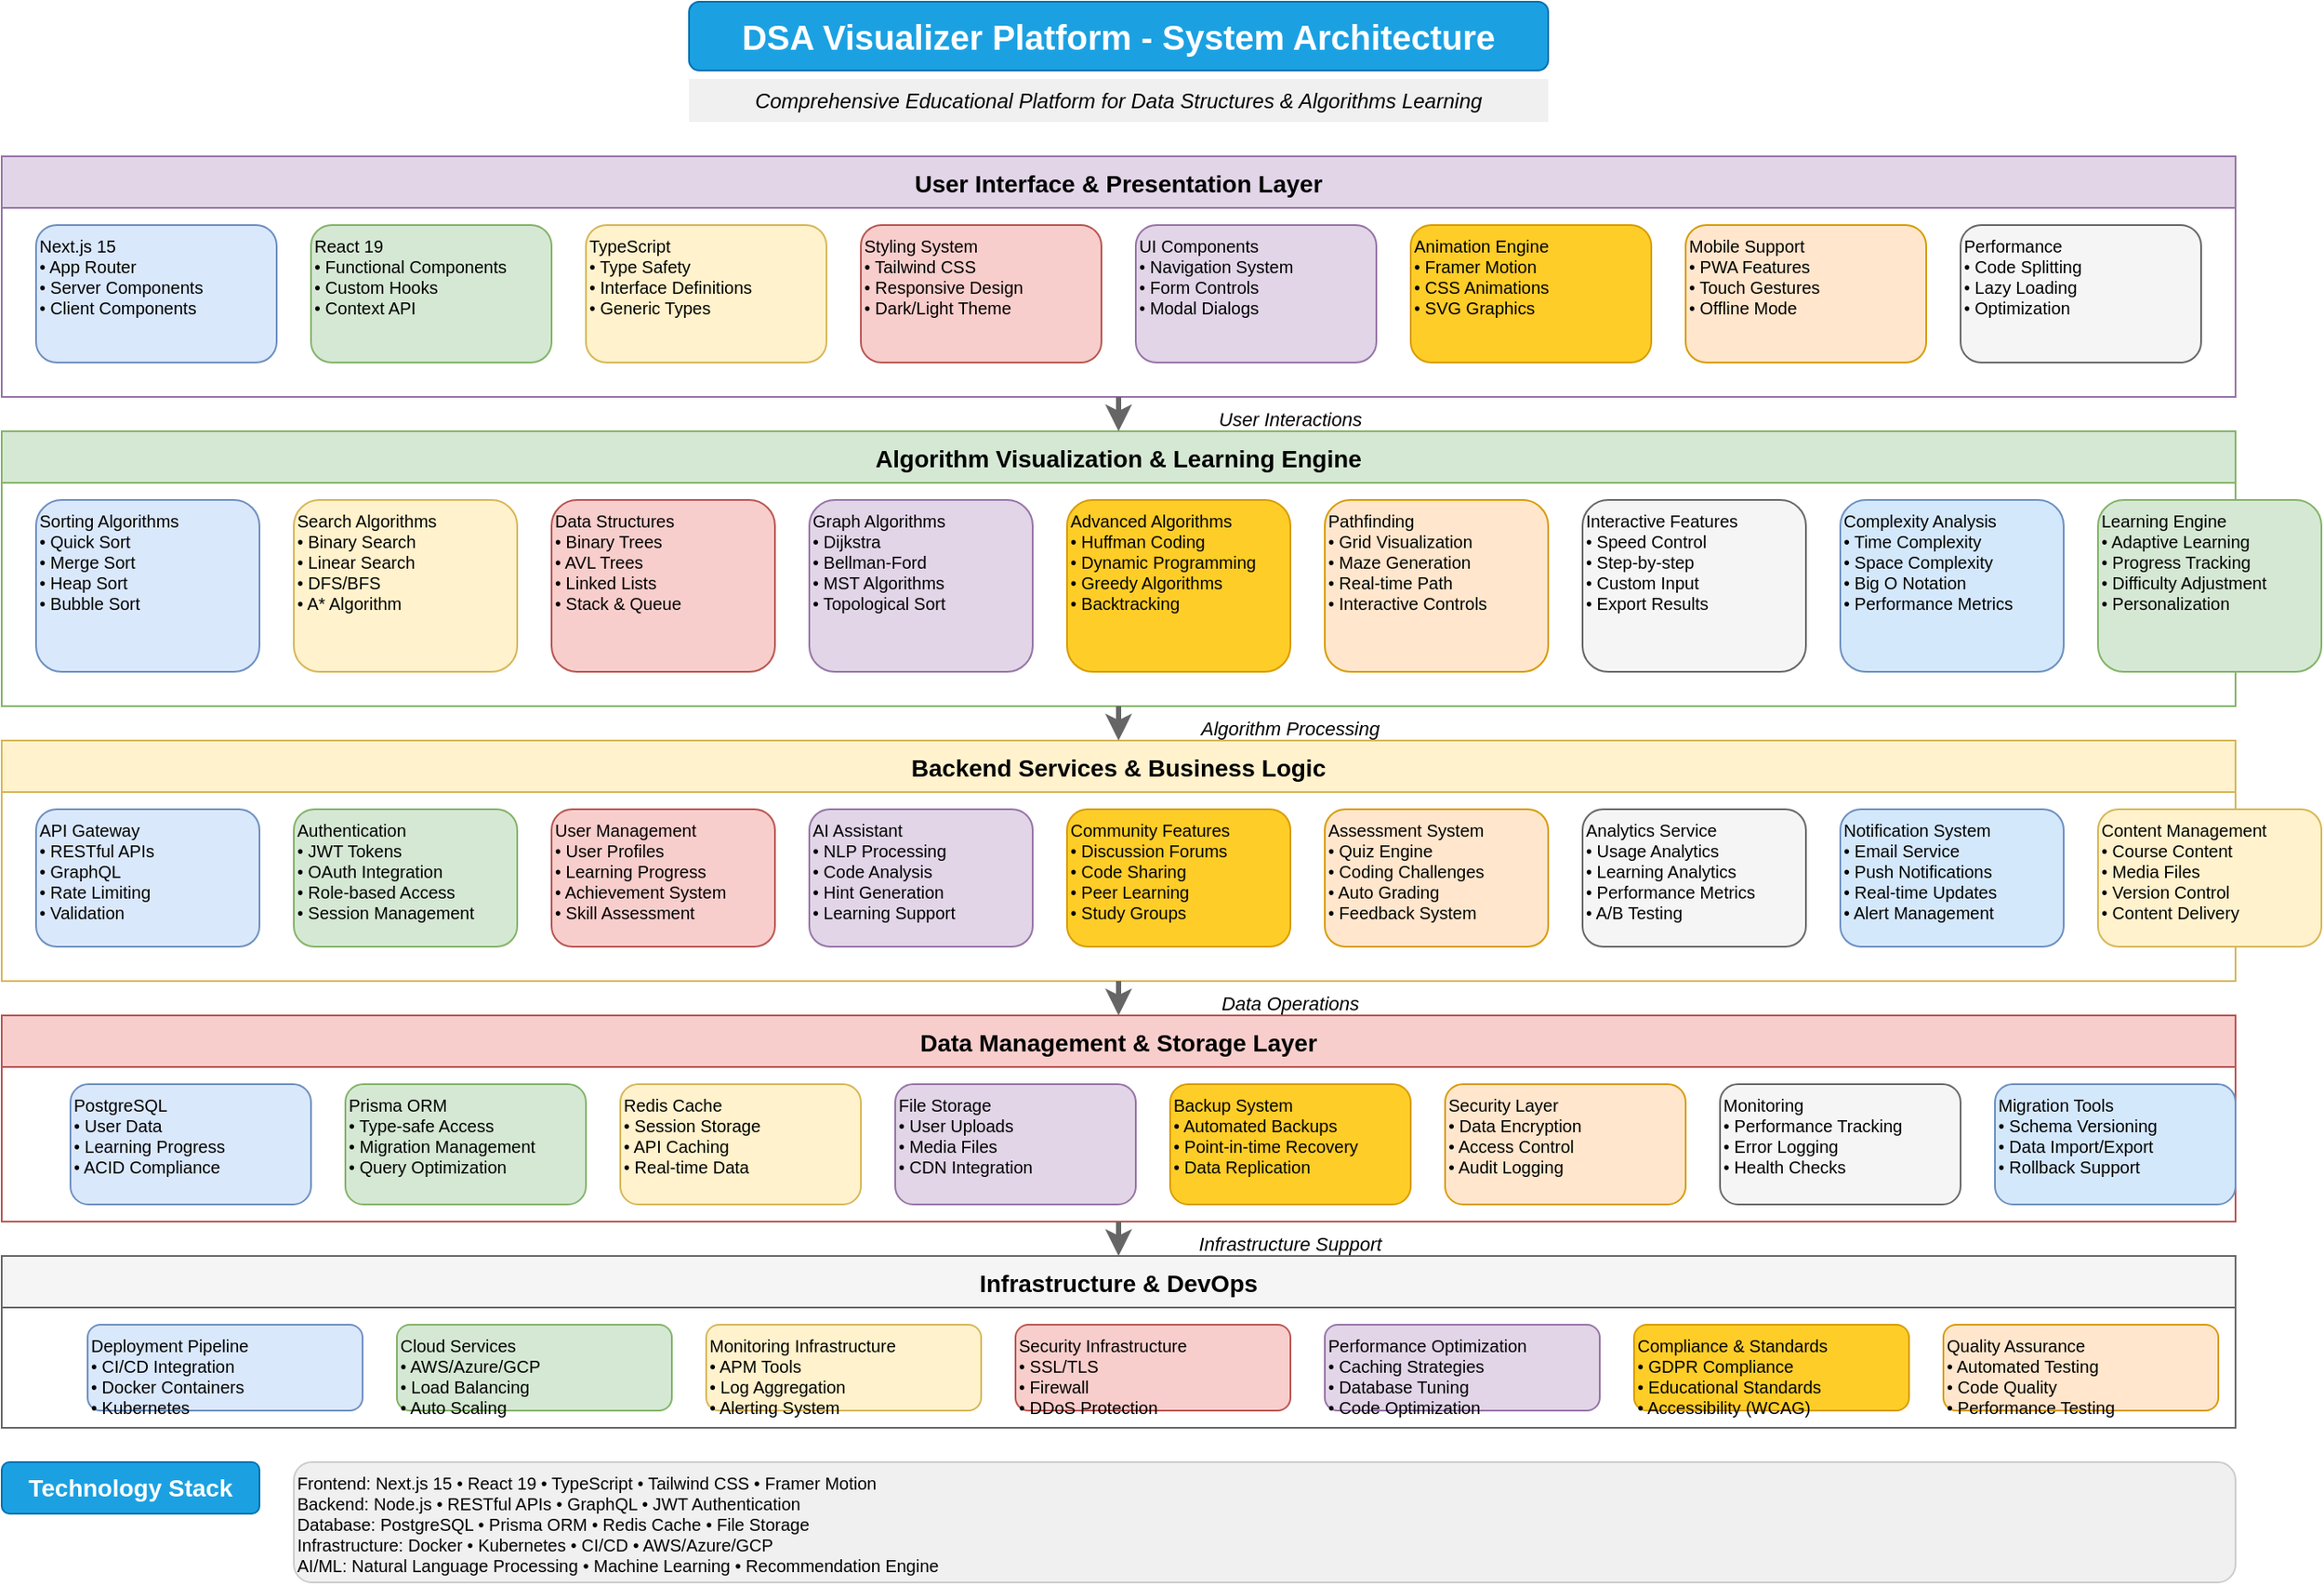 <?xml version="1.0" encoding="UTF-8"?>
<mxfile version="24.0.0" type="device">
  <diagram id="dsa-visualizer-system-architecture" name="DSA Visualizer System Architecture">
    <mxGraphModel dx="1600" dy="900" grid="1" gridSize="10" guides="1" tooltips="1" connect="1" arrows="1" fold="1" page="1" pageScale="1" pageWidth="1400" pageHeight="1000" math="0" shadow="0">
      <root>
        <mxCell id="0"/>
        <mxCell id="1" parent="0"/>
        
        <!-- Title Section -->
        <mxCell id="title" value="DSA Visualizer Platform - System Architecture" style="text;html=1;align=center;verticalAlign=middle;whiteSpace=wrap;rounded=1;fillColor=#1ba1e2;fontColor=#ffffff;fontSize=20;fontStyle=1;strokeColor=#006EAF;" vertex="1" parent="1">
          <mxGeometry x="450" y="20" width="500" height="40" as="geometry"/>
        </mxCell>
        
        <mxCell id="subtitle" value="Comprehensive Educational Platform for Data Structures &amp; Algorithms Learning" style="text;html=1;align=center;verticalAlign=middle;whiteSpace=wrap;rounded=0;fontSize=12;fontStyle=2;fillColor=#f0f0f0;" vertex="1" parent="1">
          <mxGeometry x="450" y="65" width="500" height="25" as="geometry"/>
        </mxCell>
        
        <!-- User Interface Layer -->
        <mxCell id="ui-layer" value="User Interface &amp; Presentation Layer" style="swimlane;startSize=30;fillColor=#e1d5e7;strokeColor=#9673a6;fontSize=14;fontStyle=1;" vertex="1" parent="1">
          <mxGeometry x="50" y="110" width="1300" height="140" as="geometry"/>
        </mxCell>
        
        <mxCell id="nextjs" value="Next.js 15&#xa;• App Router&#xa;• Server Components&#xa;• Client Components" style="rounded=1;whiteSpace=wrap;html=1;fillColor=#dae8fc;strokeColor=#6c8ebf;fontSize=10;align=left;verticalAlign=top;" vertex="1" parent="ui-layer">
          <mxGeometry x="20" y="40" width="140" height="80" as="geometry"/>
        </mxCell>
        
        <mxCell id="react" value="React 19&#xa;• Functional Components&#xa;• Custom Hooks&#xa;• Context API" style="rounded=1;whiteSpace=wrap;html=1;fillColor=#d5e8d4;strokeColor=#82b366;fontSize=10;align=left;verticalAlign=top;" vertex="1" parent="ui-layer">
          <mxGeometry x="180" y="40" width="140" height="80" as="geometry"/>
        </mxCell>
        
        <mxCell id="typescript" value="TypeScript&#xa;• Type Safety&#xa;• Interface Definitions&#xa;• Generic Types" style="rounded=1;whiteSpace=wrap;html=1;fillColor=#fff2cc;strokeColor=#d6b656;fontSize=10;align=left;verticalAlign=top;" vertex="1" parent="ui-layer">
          <mxGeometry x="340" y="40" width="140" height="80" as="geometry"/>
        </mxCell>
        
        <mxCell id="styling" value="Styling System&#xa;• Tailwind CSS&#xa;• Responsive Design&#xa;• Dark/Light Theme" style="rounded=1;whiteSpace=wrap;html=1;fillColor=#f8cecc;strokeColor=#b85450;fontSize=10;align=left;verticalAlign=top;" vertex="1" parent="ui-layer">
          <mxGeometry x="500" y="40" width="140" height="80" as="geometry"/>
        </mxCell>
        
        <mxCell id="ui-components" value="UI Components&#xa;• Navigation System&#xa;• Form Controls&#xa;• Modal Dialogs" style="rounded=1;whiteSpace=wrap;html=1;fillColor=#e1d5e7;strokeColor=#9673a6;fontSize=10;align=left;verticalAlign=top;" vertex="1" parent="ui-layer">
          <mxGeometry x="660" y="40" width="140" height="80" as="geometry"/>
        </mxCell>
        
        <mxCell id="animation" value="Animation Engine&#xa;• Framer Motion&#xa;• CSS Animations&#xa;• SVG Graphics" style="rounded=1;whiteSpace=wrap;html=1;fillColor=#ffcd28;strokeColor=#d79b00;fontSize=10;align=left;verticalAlign=top;" vertex="1" parent="ui-layer">
          <mxGeometry x="820" y="40" width="140" height="80" as="geometry"/>
        </mxCell>
        
        <mxCell id="mobile" value="Mobile Support&#xa;• PWA Features&#xa;• Touch Gestures&#xa;• Offline Mode" style="rounded=1;whiteSpace=wrap;html=1;fillColor=#ffe6cc;strokeColor=#d79b00;fontSize=10;align=left;verticalAlign=top;" vertex="1" parent="ui-layer">
          <mxGeometry x="980" y="40" width="140" height="80" as="geometry"/>
        </mxCell>
        
        <mxCell id="performance-ui" value="Performance&#xa;• Code Splitting&#xa;• Lazy Loading&#xa;• Optimization" style="rounded=1;whiteSpace=wrap;html=1;fillColor=#f5f5f5;strokeColor=#666666;fontSize=10;align=left;verticalAlign=top;" vertex="1" parent="ui-layer">
          <mxGeometry x="1140" y="40" width="140" height="80" as="geometry"/>
        </mxCell>
        
        <!-- Algorithm Visualization Layer -->
        <mxCell id="viz-layer" value="Algorithm Visualization &amp; Learning Engine" style="swimlane;startSize=30;fillColor=#d5e8d4;strokeColor=#82b366;fontSize=14;fontStyle=1;" vertex="1" parent="1">
          <mxGeometry x="50" y="270" width="1300" height="160" as="geometry"/>
        </mxCell>
        
        <mxCell id="sorting" value="Sorting Algorithms&#xa;• Quick Sort&#xa;• Merge Sort&#xa;• Heap Sort&#xa;• Bubble Sort" style="rounded=1;whiteSpace=wrap;html=1;fillColor=#dae8fc;strokeColor=#6c8ebf;fontSize=10;align=left;verticalAlign=top;" vertex="1" parent="viz-layer">
          <mxGeometry x="20" y="40" width="130" height="100" as="geometry"/>
        </mxCell>
        
        <mxCell id="search" value="Search Algorithms&#xa;• Binary Search&#xa;• Linear Search&#xa;• DFS/BFS&#xa;• A* Algorithm" style="rounded=1;whiteSpace=wrap;html=1;fillColor=#fff2cc;strokeColor=#d6b656;fontSize=10;align=left;verticalAlign=top;" vertex="1" parent="viz-layer">
          <mxGeometry x="170" y="40" width="130" height="100" as="geometry"/>
        </mxCell>
        
        <mxCell id="data-structures" value="Data Structures&#xa;• Binary Trees&#xa;• AVL Trees&#xa;• Linked Lists&#xa;• Stack &amp; Queue" style="rounded=1;whiteSpace=wrap;html=1;fillColor=#f8cecc;strokeColor=#b85450;fontSize=10;align=left;verticalAlign=top;" vertex="1" parent="viz-layer">
          <mxGeometry x="320" y="40" width="130" height="100" as="geometry"/>
        </mxCell>
        
        <mxCell id="graph-algos" value="Graph Algorithms&#xa;• Dijkstra&#xa;• Bellman-Ford&#xa;• MST Algorithms&#xa;• Topological Sort" style="rounded=1;whiteSpace=wrap;html=1;fillColor=#e1d5e7;strokeColor=#9673a6;fontSize=10;align=left;verticalAlign=top;" vertex="1" parent="viz-layer">
          <mxGeometry x="470" y="40" width="130" height="100" as="geometry"/>
        </mxCell>
        
        <mxCell id="advanced-algos" value="Advanced Algorithms&#xa;• Huffman Coding&#xa;• Dynamic Programming&#xa;• Greedy Algorithms&#xa;• Backtracking" style="rounded=1;whiteSpace=wrap;html=1;fillColor=#ffcd28;strokeColor=#d79b00;fontSize=10;align=left;verticalAlign=top;" vertex="1" parent="viz-layer">
          <mxGeometry x="620" y="40" width="130" height="100" as="geometry"/>
        </mxCell>
        
        <mxCell id="pathfinding" value="Pathfinding&#xa;• Grid Visualization&#xa;• Maze Generation&#xa;• Real-time Path&#xa;• Interactive Controls" style="rounded=1;whiteSpace=wrap;html=1;fillColor=#ffe6cc;strokeColor=#d79b00;fontSize=10;align=left;verticalAlign=top;" vertex="1" parent="viz-layer">
          <mxGeometry x="770" y="40" width="130" height="100" as="geometry"/>
        </mxCell>
        
        <mxCell id="interactive-controls" value="Interactive Features&#xa;• Speed Control&#xa;• Step-by-step&#xa;• Custom Input&#xa;• Export Results" style="rounded=1;whiteSpace=wrap;html=1;fillColor=#f5f5f5;strokeColor=#666666;fontSize=10;align=left;verticalAlign=top;" vertex="1" parent="viz-layer">
          <mxGeometry x="920" y="40" width="130" height="100" as="geometry"/>
        </mxCell>
        
        <mxCell id="complexity" value="Complexity Analysis&#xa;• Time Complexity&#xa;• Space Complexity&#xa;• Big O Notation&#xa;• Performance Metrics" style="rounded=1;whiteSpace=wrap;html=1;fillColor=#d4e8fc;strokeColor=#6c8ebf;fontSize=10;align=left;verticalAlign=top;" vertex="1" parent="viz-layer">
          <mxGeometry x="1070" y="40" width="130" height="100" as="geometry"/>
        </mxCell>
        
        <mxCell id="learning-engine" value="Learning Engine&#xa;• Adaptive Learning&#xa;• Progress Tracking&#xa;• Difficulty Adjustment&#xa;• Personalization" style="rounded=1;whiteSpace=wrap;html=1;fillColor=#d5e8d4;strokeColor=#82b366;fontSize=10;align=left;verticalAlign=top;" vertex="1" parent="viz-layer">
          <mxGeometry x="1220" y="40" width="130" height="100" as="geometry"/>
        </mxCell>
        
        <!-- Backend Services Layer -->
        <mxCell id="backend-layer" value="Backend Services &amp; Business Logic" style="swimlane;startSize=30;fillColor=#fff2cc;strokeColor=#d6b656;fontSize=14;fontStyle=1;" vertex="1" parent="1">
          <mxGeometry x="50" y="450" width="1300" height="140" as="geometry"/>
        </mxCell>
        
        <mxCell id="api-gateway" value="API Gateway&#xa;• RESTful APIs&#xa;• GraphQL&#xa;• Rate Limiting&#xa;• Validation" style="rounded=1;whiteSpace=wrap;html=1;fillColor=#dae8fc;strokeColor=#6c8ebf;fontSize=10;align=left;verticalAlign=top;" vertex="1" parent="backend-layer">
          <mxGeometry x="20" y="40" width="130" height="80" as="geometry"/>
        </mxCell>
        
        <mxCell id="auth" value="Authentication&#xa;• JWT Tokens&#xa;• OAuth Integration&#xa;• Role-based Access&#xa;• Session Management" style="rounded=1;whiteSpace=wrap;html=1;fillColor=#d5e8d4;strokeColor=#82b366;fontSize=10;align=left;verticalAlign=top;" vertex="1" parent="backend-layer">
          <mxGeometry x="170" y="40" width="130" height="80" as="geometry"/>
        </mxCell>
        
        <mxCell id="user-mgmt" value="User Management&#xa;• User Profiles&#xa;• Learning Progress&#xa;• Achievement System&#xa;• Skill Assessment" style="rounded=1;whiteSpace=wrap;html=1;fillColor=#f8cecc;strokeColor=#b85450;fontSize=10;align=left;verticalAlign=top;" vertex="1" parent="backend-layer">
          <mxGeometry x="320" y="40" width="130" height="80" as="geometry"/>
        </mxCell>
        
        <mxCell id="ai-assistant" value="AI Assistant&#xa;• NLP Processing&#xa;• Code Analysis&#xa;• Hint Generation&#xa;• Learning Support" style="rounded=1;whiteSpace=wrap;html=1;fillColor=#e1d5e7;strokeColor=#9673a6;fontSize=10;align=left;verticalAlign=top;" vertex="1" parent="backend-layer">
          <mxGeometry x="470" y="40" width="130" height="80" as="geometry"/>
        </mxCell>
        
        <mxCell id="community" value="Community Features&#xa;• Discussion Forums&#xa;• Code Sharing&#xa;• Peer Learning&#xa;• Study Groups" style="rounded=1;whiteSpace=wrap;html=1;fillColor=#ffcd28;strokeColor=#d79b00;fontSize=10;align=left;verticalAlign=top;" vertex="1" parent="backend-layer">
          <mxGeometry x="620" y="40" width="130" height="80" as="geometry"/>
        </mxCell>
        
        <mxCell id="assessment" value="Assessment System&#xa;• Quiz Engine&#xa;• Coding Challenges&#xa;• Auto Grading&#xa;• Feedback System" style="rounded=1;whiteSpace=wrap;html=1;fillColor=#ffe6cc;strokeColor=#d79b00;fontSize=10;align=left;verticalAlign=top;" vertex="1" parent="backend-layer">
          <mxGeometry x="770" y="40" width="130" height="80" as="geometry"/>
        </mxCell>
        
        <mxCell id="analytics" value="Analytics Service&#xa;• Usage Analytics&#xa;• Learning Analytics&#xa;• Performance Metrics&#xa;• A/B Testing" style="rounded=1;whiteSpace=wrap;html=1;fillColor=#f5f5f5;strokeColor=#666666;fontSize=10;align=left;verticalAlign=top;" vertex="1" parent="backend-layer">
          <mxGeometry x="920" y="40" width="130" height="80" as="geometry"/>
        </mxCell>
        
        <mxCell id="notification" value="Notification System&#xa;• Email Service&#xa;• Push Notifications&#xa;• Real-time Updates&#xa;• Alert Management" style="rounded=1;whiteSpace=wrap;html=1;fillColor=#d4e8fc;strokeColor=#6c8ebf;fontSize=10;align=left;verticalAlign=top;" vertex="1" parent="backend-layer">
          <mxGeometry x="1070" y="40" width="130" height="80" as="geometry"/>
        </mxCell>
        
        <mxCell id="content-mgmt" value="Content Management&#xa;• Course Content&#xa;• Media Files&#xa;• Version Control&#xa;• Content Delivery" style="rounded=1;whiteSpace=wrap;html=1;fillColor=#fff2cc;strokeColor=#d6b656;fontSize=10;align=left;verticalAlign=top;" vertex="1" parent="backend-layer">
          <mxGeometry x="1220" y="40" width="130" height="80" as="geometry"/>
        </mxCell>
        
        <!-- Data Layer -->
        <mxCell id="data-layer" value="Data Management &amp; Storage Layer" style="swimlane;startSize=30;fillColor=#f8cecc;strokeColor=#b85450;fontSize=14;fontStyle=1;" vertex="1" parent="1">
          <mxGeometry x="50" y="610" width="1300" height="120" as="geometry"/>
        </mxCell>
        
        <mxCell id="postgresql" value="PostgreSQL&#xa;• User Data&#xa;• Learning Progress&#xa;• ACID Compliance" style="rounded=1;whiteSpace=wrap;html=1;fillColor=#dae8fc;strokeColor=#6c8ebf;fontSize=10;align=left;verticalAlign=top;" vertex="1" parent="data-layer">
          <mxGeometry x="40" y="40" width="140" height="70" as="geometry"/>
        </mxCell>
        
        <mxCell id="prisma" value="Prisma ORM&#xa;• Type-safe Access&#xa;• Migration Management&#xa;• Query Optimization" style="rounded=1;whiteSpace=wrap;html=1;fillColor=#d5e8d4;strokeColor=#82b366;fontSize=10;align=left;verticalAlign=top;" vertex="1" parent="data-layer">
          <mxGeometry x="200" y="40" width="140" height="70" as="geometry"/>
        </mxCell>
        
        <mxCell id="redis" value="Redis Cache&#xa;• Session Storage&#xa;• API Caching&#xa;• Real-time Data" style="rounded=1;whiteSpace=wrap;html=1;fillColor=#fff2cc;strokeColor=#d6b656;fontSize=10;align=left;verticalAlign=top;" vertex="1" parent="data-layer">
          <mxGeometry x="360" y="40" width="140" height="70" as="geometry"/>
        </mxCell>
        
        <mxCell id="file-storage" value="File Storage&#xa;• User Uploads&#xa;• Media Files&#xa;• CDN Integration" style="rounded=1;whiteSpace=wrap;html=1;fillColor=#e1d5e7;strokeColor=#9673a6;fontSize=10;align=left;verticalAlign=top;" vertex="1" parent="data-layer">
          <mxGeometry x="520" y="40" width="140" height="70" as="geometry"/>
        </mxCell>
        
        <mxCell id="backup" value="Backup System&#xa;• Automated Backups&#xa;• Point-in-time Recovery&#xa;• Data Replication" style="rounded=1;whiteSpace=wrap;html=1;fillColor=#ffcd28;strokeColor=#d79b00;fontSize=10;align=left;verticalAlign=top;" vertex="1" parent="data-layer">
          <mxGeometry x="680" y="40" width="140" height="70" as="geometry"/>
        </mxCell>
        
        <mxCell id="security-data" value="Security Layer&#xa;• Data Encryption&#xa;• Access Control&#xa;• Audit Logging" style="rounded=1;whiteSpace=wrap;html=1;fillColor=#ffe6cc;strokeColor=#d79b00;fontSize=10;align=left;verticalAlign=top;" vertex="1" parent="data-layer">
          <mxGeometry x="840" y="40" width="140" height="70" as="geometry"/>
        </mxCell>
        
        <mxCell id="monitoring-data" value="Monitoring&#xa;• Performance Tracking&#xa;• Error Logging&#xa;• Health Checks" style="rounded=1;whiteSpace=wrap;html=1;fillColor=#f5f5f5;strokeColor=#666666;fontSize=10;align=left;verticalAlign=top;" vertex="1" parent="data-layer">
          <mxGeometry x="1000" y="40" width="140" height="70" as="geometry"/>
        </mxCell>
        
        <mxCell id="migration" value="Migration Tools&#xa;• Schema Versioning&#xa;• Data Import/Export&#xa;• Rollback Support" style="rounded=1;whiteSpace=wrap;html=1;fillColor=#d4e8fc;strokeColor=#6c8ebf;fontSize=10;align=left;verticalAlign=top;" vertex="1" parent="data-layer">
          <mxGeometry x="1160" y="40" width="140" height="70" as="geometry"/>
        </mxCell>
        
        <!-- Infrastructure Layer -->
        <mxCell id="infra-layer" value="Infrastructure &amp; DevOps" style="swimlane;startSize=30;fillColor=#f5f5f5;strokeColor=#666666;fontSize=14;fontStyle=1;" vertex="1" parent="1">
          <mxGeometry x="50" y="750" width="1300" height="100" as="geometry"/>
        </mxCell>
        
        <mxCell id="deployment" value="Deployment Pipeline&#xa;• CI/CD Integration&#xa;• Docker Containers&#xa;• Kubernetes" style="rounded=1;whiteSpace=wrap;html=1;fillColor=#dae8fc;strokeColor=#6c8ebf;fontSize=10;align=left;verticalAlign=top;" vertex="1" parent="infra-layer">
          <mxGeometry x="50" y="40" width="160" height="50" as="geometry"/>
        </mxCell>
        
        <mxCell id="cloud" value="Cloud Services&#xa;• AWS/Azure/GCP&#xa;• Load Balancing&#xa;• Auto Scaling" style="rounded=1;whiteSpace=wrap;html=1;fillColor=#d5e8d4;strokeColor=#82b366;fontSize=10;align=left;verticalAlign=top;" vertex="1" parent="infra-layer">
          <mxGeometry x="230" y="40" width="160" height="50" as="geometry"/>
        </mxCell>
        
        <mxCell id="monitoring-infra" value="Monitoring Infrastructure&#xa;• APM Tools&#xa;• Log Aggregation&#xa;• Alerting System" style="rounded=1;whiteSpace=wrap;html=1;fillColor=#fff2cc;strokeColor=#d6b656;fontSize=10;align=left;verticalAlign=top;" vertex="1" parent="infra-layer">
          <mxGeometry x="410" y="40" width="160" height="50" as="geometry"/>
        </mxCell>
        
        <mxCell id="security-infra" value="Security Infrastructure&#xa;• SSL/TLS&#xa;• Firewall&#xa;• DDoS Protection" style="rounded=1;whiteSpace=wrap;html=1;fillColor=#f8cecc;strokeColor=#b85450;fontSize=10;align=left;verticalAlign=top;" vertex="1" parent="infra-layer">
          <mxGeometry x="590" y="40" width="160" height="50" as="geometry"/>
        </mxCell>
        
        <mxCell id="performance-opt" value="Performance Optimization&#xa;• Caching Strategies&#xa;• Database Tuning&#xa;• Code Optimization" style="rounded=1;whiteSpace=wrap;html=1;fillColor=#e1d5e7;strokeColor=#9673a6;fontSize=10;align=left;verticalAlign=top;" vertex="1" parent="infra-layer">
          <mxGeometry x="770" y="40" width="160" height="50" as="geometry"/>
        </mxCell>
        
        <mxCell id="compliance" value="Compliance &amp; Standards&#xa;• GDPR Compliance&#xa;• Educational Standards&#xa;• Accessibility (WCAG)" style="rounded=1;whiteSpace=wrap;html=1;fillColor=#ffcd28;strokeColor=#d79b00;fontSize=10;align=left;verticalAlign=top;" vertex="1" parent="infra-layer">
          <mxGeometry x="950" y="40" width="160" height="50" as="geometry"/>
        </mxCell>
        
        <mxCell id="quality-assurance" value="Quality Assurance&#xa;• Automated Testing&#xa;• Code Quality&#xa;• Performance Testing" style="rounded=1;whiteSpace=wrap;html=1;fillColor=#ffe6cc;strokeColor=#d79b00;fontSize=10;align=left;verticalAlign=top;" vertex="1" parent="infra-layer">
          <mxGeometry x="1130" y="40" width="160" height="50" as="geometry"/>
        </mxCell>
        
        <!-- Connections -->
        <mxCell id="conn1" value="" style="endArrow=classic;html=1;rounded=0;entryX=0.5;entryY=0;entryDx=0;entryDy=0;exitX=0.5;exitY=1;exitDx=0;exitDy=0;strokeWidth=3;strokeColor=#666666;" edge="1" parent="1" source="ui-layer" target="viz-layer">
          <mxGeometry width="50" height="50" relative="1" as="geometry">
            <mxPoint x="700" y="290" as="sourcePoint"/>
            <mxPoint x="750" y="240" as="targetPoint"/>
          </mxGeometry>
        </mxCell>
        
        <mxCell id="conn2" value="" style="endArrow=classic;html=1;rounded=0;entryX=0.5;entryY=0;entryDx=0;entryDy=0;exitX=0.5;exitY=1;exitDx=0;exitDy=0;strokeWidth=3;strokeColor=#666666;" edge="1" parent="1" source="viz-layer" target="backend-layer">
          <mxGeometry width="50" height="50" relative="1" as="geometry">
            <mxPoint x="710" y="440" as="sourcePoint"/>
            <mxPoint x="710" y="460" as="targetPoint"/>
          </mxGeometry>
        </mxCell>
        
        <mxCell id="conn3" value="" style="endArrow=classic;html=1;rounded=0;entryX=0.5;entryY=0;entryDx=0;entryDy=0;exitX=0.5;exitY=1;exitDx=0;exitDy=0;strokeWidth=3;strokeColor=#666666;" edge="1" parent="1" source="backend-layer" target="data-layer">
          <mxGeometry width="50" height="50" relative="1" as="geometry">
            <mxPoint x="720" y="600" as="sourcePoint"/>
            <mxPoint x="720" y="620" as="targetPoint"/>
          </mxGeometry>
        </mxCell>
        
        <mxCell id="conn4" value="" style="endArrow=classic;html=1;rounded=0;entryX=0.5;entryY=0;entryDx=0;entryDy=0;exitX=0.5;exitY=1;exitDx=0;exitDy=0;strokeWidth=3;strokeColor=#666666;" edge="1" parent="1" source="data-layer" target="infra-layer">
          <mxGeometry width="50" height="50" relative="1" as="geometry">
            <mxPoint x="730" y="740" as="sourcePoint"/>
            <mxPoint x="730" y="760" as="targetPoint"/>
          </mxGeometry>
        </mxCell>
        
        <!-- Connection Labels -->
        <mxCell id="label1" value="User Interactions" style="text;html=1;strokeColor=none;fillColor=none;align=center;verticalAlign=middle;whiteSpace=wrap;rounded=0;fontSize=11;fontStyle=2;" vertex="1" parent="1">
          <mxGeometry x="750" y="255" width="100" height="15" as="geometry"/>
        </mxCell>
        
        <mxCell id="label2" value="Algorithm Processing" style="text;html=1;strokeColor=none;fillColor=none;align=center;verticalAlign=middle;whiteSpace=wrap;rounded=0;fontSize=11;fontStyle=2;" vertex="1" parent="1">
          <mxGeometry x="740" y="435" width="120" height="15" as="geometry"/>
        </mxCell>
        
        <mxCell id="label3" value="Data Operations" style="text;html=1;strokeColor=none;fillColor=none;align=center;verticalAlign=middle;whiteSpace=wrap;rounded=0;fontSize=11;fontStyle=2;" vertex="1" parent="1">
          <mxGeometry x="750" y="595" width="100" height="15" as="geometry"/>
        </mxCell>
        
        <mxCell id="label4" value="Infrastructure Support" style="text;html=1;strokeColor=none;fillColor=none;align=center;verticalAlign=middle;whiteSpace=wrap;rounded=0;fontSize=11;fontStyle=2;" vertex="1" parent="1">
          <mxGeometry x="740" y="735" width="120" height="15" as="geometry"/>
        </mxCell>
        
        <!-- Technology Stack -->
        <mxCell id="tech-stack-title" value="Technology Stack" style="text;html=1;align=center;verticalAlign=middle;whiteSpace=wrap;rounded=1;fillColor=#1ba1e2;fontColor=#ffffff;fontSize=14;fontStyle=1;strokeColor=#006EAF;" vertex="1" parent="1">
          <mxGeometry x="50" y="870" width="150" height="30" as="geometry"/>
        </mxCell>
        
        <mxCell id="tech-stack-content" value="Frontend: Next.js 15 • React 19 • TypeScript • Tailwind CSS • Framer Motion&#xa;Backend: Node.js • RESTful APIs • GraphQL • JWT Authentication&#xa;Database: PostgreSQL • Prisma ORM • Redis Cache • File Storage&#xa;Infrastructure: Docker • Kubernetes • CI/CD • AWS/Azure/GCP&#xa;AI/ML: Natural Language Processing • Machine Learning • Recommendation Engine" style="text;html=1;align=left;verticalAlign=top;whiteSpace=wrap;rounded=1;fillColor=#f0f0f0;strokeColor=#cccccc;fontSize=10;" vertex="1" parent="1">
          <mxGeometry x="220" y="870" width="1130" height="70" as="geometry"/>
        </mxCell>
        
      </root>
    </mxGraphModel>
  </diagram>
</mxfile>